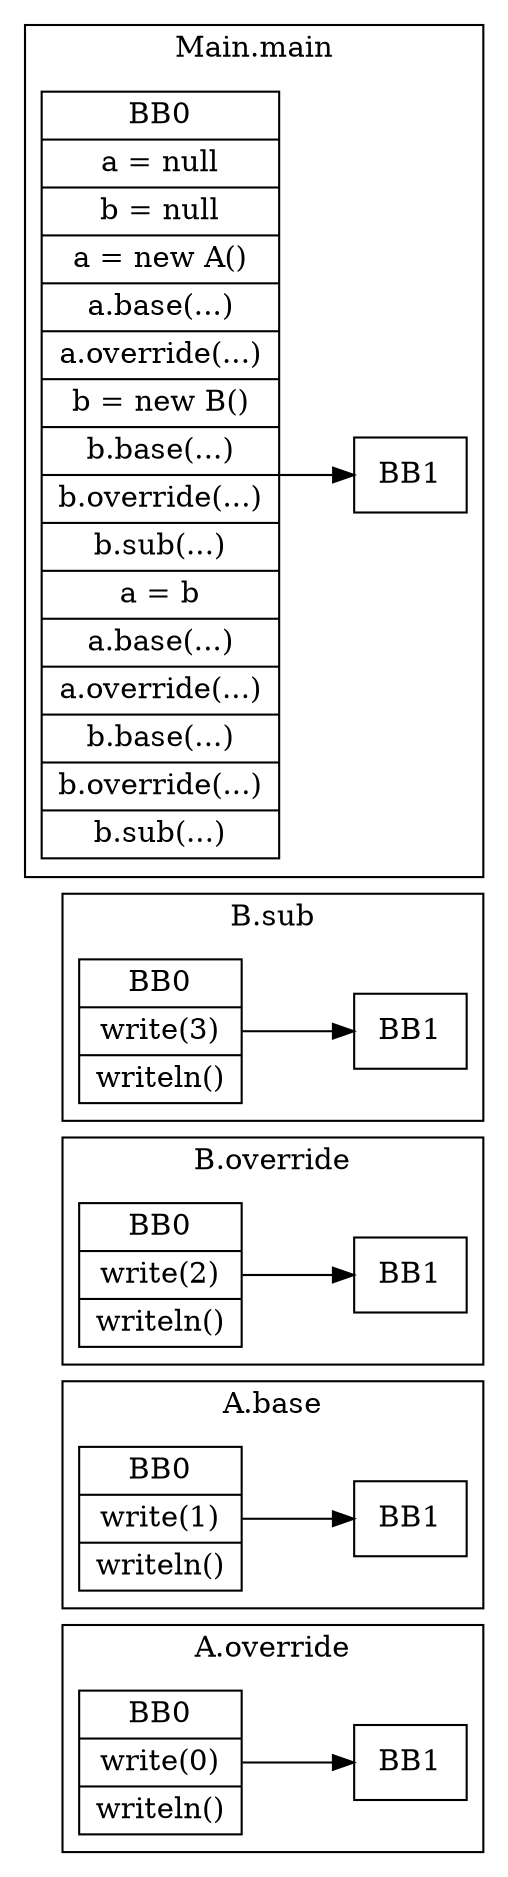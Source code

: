 digraph G {
  graph [ rankdir = "LR" ];
  subgraph cluster_0 {
    label = "A.override"
    M0_BB0 [
      shape="record"
      label="BB0|write(0)|writeln()"
    ];
    M0_BB0 -> M0_BB1;
    M0_BB1 [
      shape="record"
      label="BB1"
    ];
  }
  subgraph cluster_1 {
    label = "A.base"
    M1_BB0 [
      shape="record"
      label="BB0|write(1)|writeln()"
    ];
    M1_BB0 -> M1_BB1;
    M1_BB1 [
      shape="record"
      label="BB1"
    ];
  }
  subgraph cluster_2 {
    label = "B.override"
    M2_BB0 [
      shape="record"
      label="BB0|write(2)|writeln()"
    ];
    M2_BB0 -> M2_BB1;
    M2_BB1 [
      shape="record"
      label="BB1"
    ];
  }
  subgraph cluster_3 {
    label = "B.sub"
    M3_BB0 [
      shape="record"
      label="BB0|write(3)|writeln()"
    ];
    M3_BB0 -> M3_BB1;
    M3_BB1 [
      shape="record"
      label="BB1"
    ];
  }
  subgraph cluster_4 {
    label = "Main.main"
    M4_BB0 [
      shape="record"
      label="BB0|a = null|b = null|a = new A()|a.base(...)|a.override(...)|b = new B()|b.base(...)|b.override(...)|b.sub(...)|a = b|a.base(...)|a.override(...)|b.base(...)|b.override(...)|b.sub(...)"
    ];
    M4_BB0 -> M4_BB1;
    M4_BB1 [
      shape="record"
      label="BB1"
    ];
  }
}
